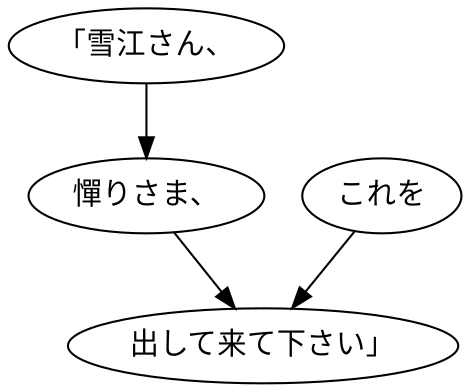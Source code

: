 digraph graph7461 {
	node0 [label="「雪江さん、"];
	node1 [label="憚りさま、"];
	node2 [label="これを"];
	node3 [label="出して来て下さい」"];
	node0 -> node1;
	node1 -> node3;
	node2 -> node3;
}
